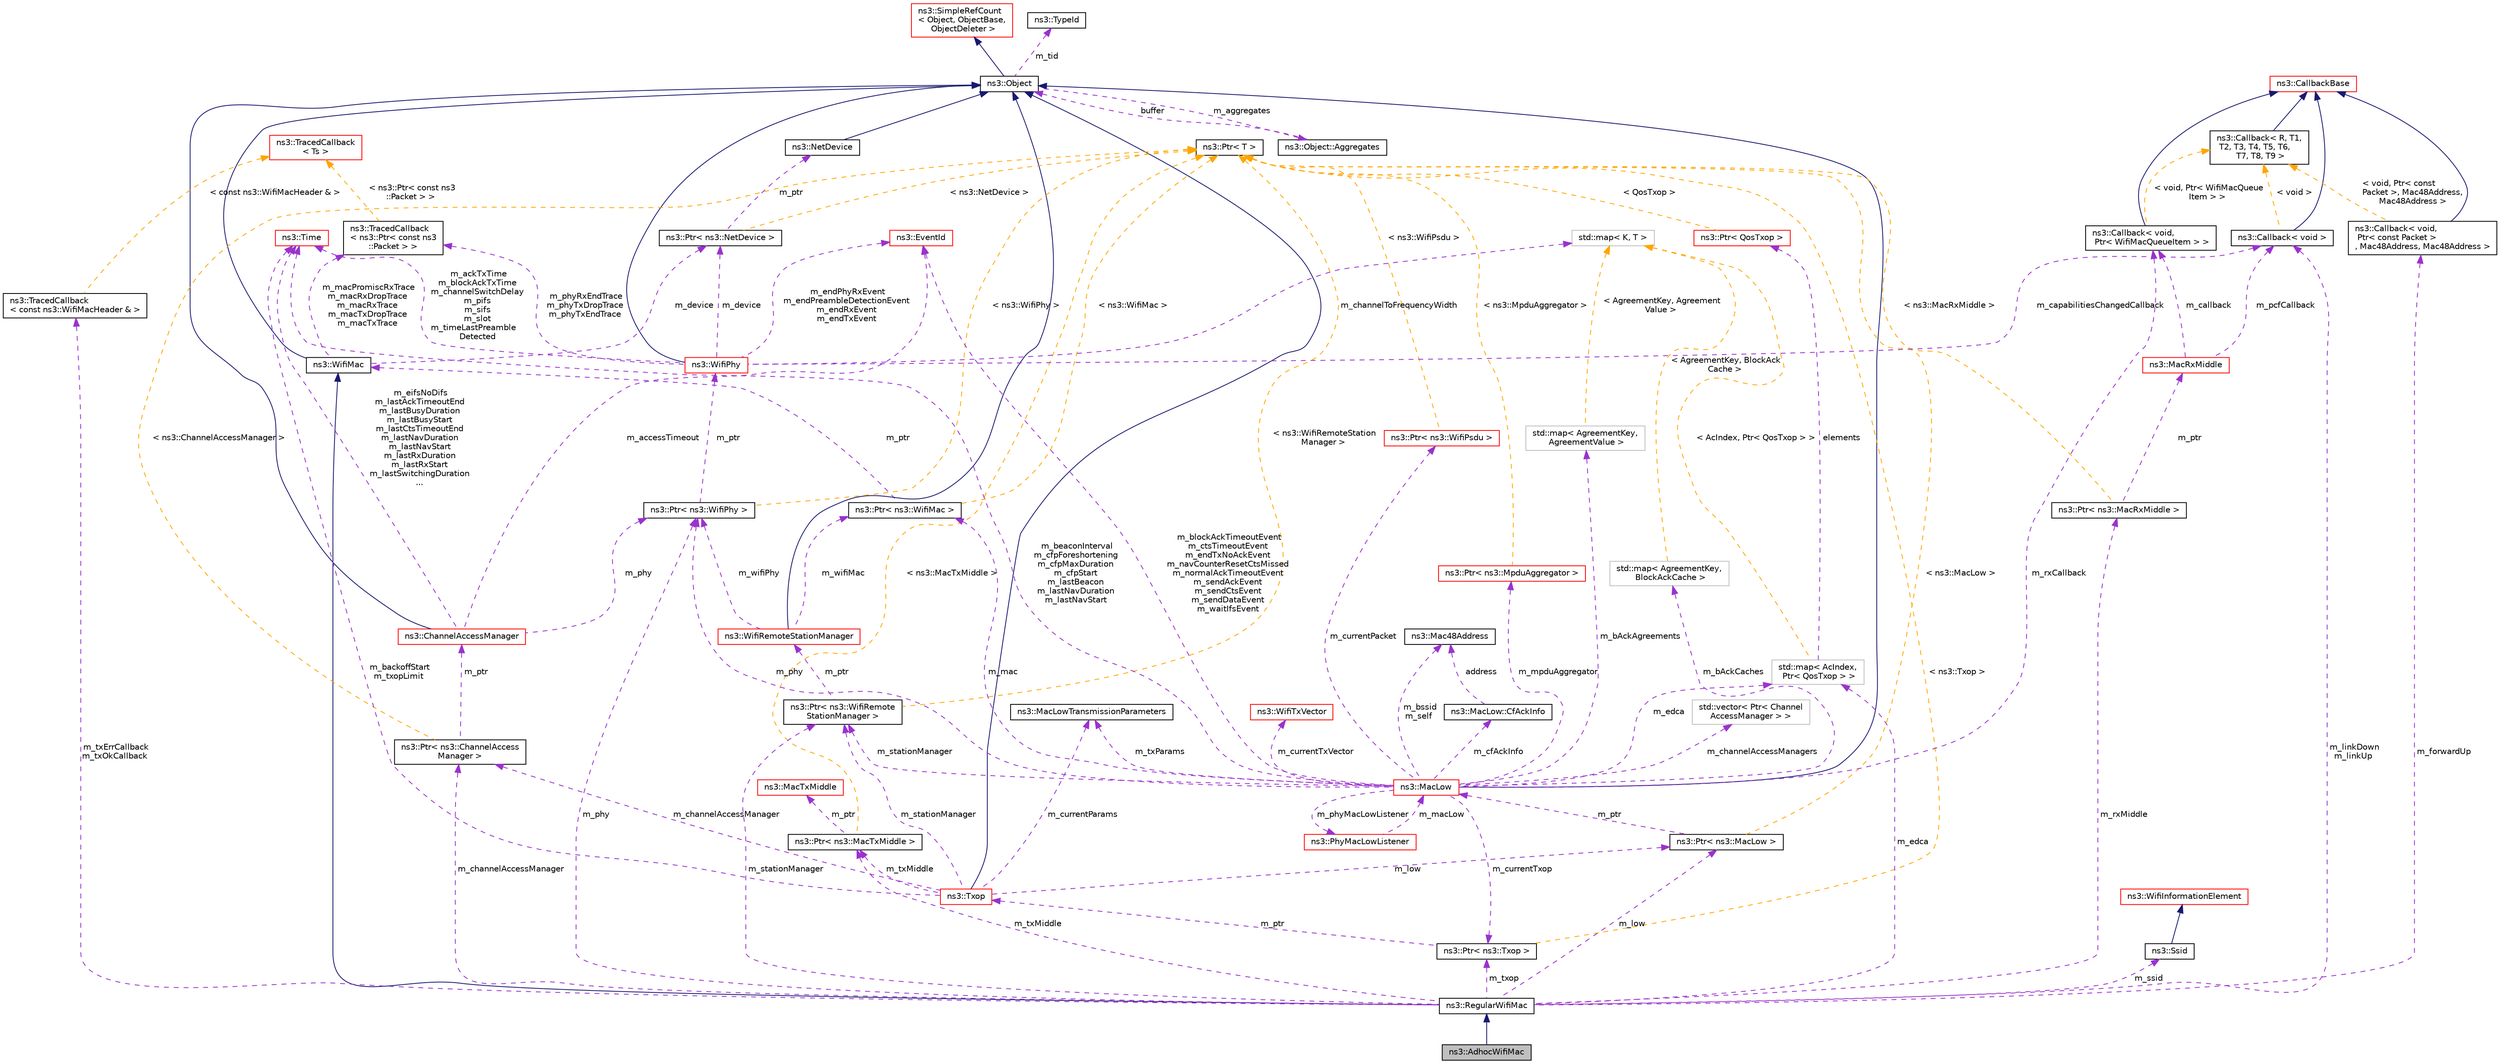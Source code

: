 digraph "ns3::AdhocWifiMac"
{
 // LATEX_PDF_SIZE
  edge [fontname="Helvetica",fontsize="10",labelfontname="Helvetica",labelfontsize="10"];
  node [fontname="Helvetica",fontsize="10",shape=record];
  Node1 [label="ns3::AdhocWifiMac",height=0.2,width=0.4,color="black", fillcolor="grey75", style="filled", fontcolor="black",tooltip="Wifi MAC high model for an ad-hoc Wifi MAC."];
  Node2 -> Node1 [dir="back",color="midnightblue",fontsize="10",style="solid",fontname="Helvetica"];
  Node2 [label="ns3::RegularWifiMac",height=0.2,width=0.4,color="black", fillcolor="white", style="filled",URL="$classns3_1_1_regular_wifi_mac.html",tooltip="base class for all MAC-level wifi objects."];
  Node3 -> Node2 [dir="back",color="midnightblue",fontsize="10",style="solid",fontname="Helvetica"];
  Node3 [label="ns3::WifiMac",height=0.2,width=0.4,color="black", fillcolor="white", style="filled",URL="$classns3_1_1_wifi_mac.html",tooltip="base class for all MAC-level wifi objects."];
  Node4 -> Node3 [dir="back",color="midnightblue",fontsize="10",style="solid",fontname="Helvetica"];
  Node4 [label="ns3::Object",height=0.2,width=0.4,color="black", fillcolor="white", style="filled",URL="$classns3_1_1_object.html",tooltip="A base class which provides memory management and object aggregation."];
  Node5 -> Node4 [dir="back",color="midnightblue",fontsize="10",style="solid",fontname="Helvetica"];
  Node5 [label="ns3::SimpleRefCount\l\< Object, ObjectBase,\l ObjectDeleter \>",height=0.2,width=0.4,color="red", fillcolor="white", style="filled",URL="$classns3_1_1_simple_ref_count.html",tooltip=" "];
  Node9 -> Node4 [dir="back",color="darkorchid3",fontsize="10",style="dashed",label=" m_tid" ,fontname="Helvetica"];
  Node9 [label="ns3::TypeId",height=0.2,width=0.4,color="black", fillcolor="white", style="filled",URL="$classns3_1_1_type_id.html",tooltip="a unique identifier for an interface."];
  Node10 -> Node4 [dir="back",color="darkorchid3",fontsize="10",style="dashed",label=" m_aggregates" ,fontname="Helvetica"];
  Node10 [label="ns3::Object::Aggregates",height=0.2,width=0.4,color="black", fillcolor="white", style="filled",URL="$structns3_1_1_object_1_1_aggregates.html",tooltip="The list of Objects aggregated to this one."];
  Node4 -> Node10 [dir="back",color="darkorchid3",fontsize="10",style="dashed",label=" buffer" ,fontname="Helvetica"];
  Node11 -> Node3 [dir="back",color="darkorchid3",fontsize="10",style="dashed",label=" m_macPromiscRxTrace\nm_macRxDropTrace\nm_macRxTrace\nm_macTxDropTrace\nm_macTxTrace" ,fontname="Helvetica"];
  Node11 [label="ns3::TracedCallback\l\< ns3::Ptr\< const ns3\l::Packet \> \>",height=0.2,width=0.4,color="black", fillcolor="white", style="filled",URL="$classns3_1_1_traced_callback.html",tooltip=" "];
  Node12 -> Node11 [dir="back",color="orange",fontsize="10",style="dashed",label=" \< ns3::Ptr\< const ns3\l::Packet \> \>" ,fontname="Helvetica"];
  Node12 [label="ns3::TracedCallback\l\< Ts \>",height=0.2,width=0.4,color="red", fillcolor="white", style="filled",URL="$classns3_1_1_traced_callback.html",tooltip="Forward calls to a chain of Callback."];
  Node23 -> Node3 [dir="back",color="darkorchid3",fontsize="10",style="dashed",label=" m_device" ,fontname="Helvetica"];
  Node23 [label="ns3::Ptr\< ns3::NetDevice \>",height=0.2,width=0.4,color="black", fillcolor="white", style="filled",URL="$classns3_1_1_ptr.html",tooltip=" "];
  Node24 -> Node23 [dir="back",color="darkorchid3",fontsize="10",style="dashed",label=" m_ptr" ,fontname="Helvetica"];
  Node24 [label="ns3::NetDevice",height=0.2,width=0.4,color="black", fillcolor="white", style="filled",URL="$classns3_1_1_net_device.html",tooltip="Network layer to device interface."];
  Node4 -> Node24 [dir="back",color="midnightblue",fontsize="10",style="solid",fontname="Helvetica"];
  Node19 -> Node23 [dir="back",color="orange",fontsize="10",style="dashed",label=" \< ns3::NetDevice \>" ,fontname="Helvetica"];
  Node19 [label="ns3::Ptr\< T \>",height=0.2,width=0.4,color="black", fillcolor="white", style="filled",URL="$classns3_1_1_ptr.html",tooltip="Smart pointer class similar to boost::intrusive_ptr."];
  Node25 -> Node2 [dir="back",color="darkorchid3",fontsize="10",style="dashed",label=" m_low" ,fontname="Helvetica"];
  Node25 [label="ns3::Ptr\< ns3::MacLow \>",height=0.2,width=0.4,color="black", fillcolor="white", style="filled",URL="$classns3_1_1_ptr.html",tooltip=" "];
  Node26 -> Node25 [dir="back",color="darkorchid3",fontsize="10",style="dashed",label=" m_ptr" ,fontname="Helvetica"];
  Node26 [label="ns3::MacLow",height=0.2,width=0.4,color="red", fillcolor="white", style="filled",URL="$classns3_1_1_mac_low.html",tooltip="handle RTS/CTS/Data/Ack transactions."];
  Node4 -> Node26 [dir="back",color="midnightblue",fontsize="10",style="solid",fontname="Helvetica"];
  Node27 -> Node26 [dir="back",color="darkorchid3",fontsize="10",style="dashed",label=" m_bssid\nm_self" ,fontname="Helvetica"];
  Node27 [label="ns3::Mac48Address",height=0.2,width=0.4,color="black", fillcolor="white", style="filled",URL="$classns3_1_1_mac48_address.html",tooltip="an EUI-48 address"];
  Node28 -> Node26 [dir="back",color="darkorchid3",fontsize="10",style="dashed",label=" m_mac" ,fontname="Helvetica"];
  Node28 [label="ns3::Ptr\< ns3::WifiMac \>",height=0.2,width=0.4,color="black", fillcolor="white", style="filled",URL="$classns3_1_1_ptr.html",tooltip=" "];
  Node3 -> Node28 [dir="back",color="darkorchid3",fontsize="10",style="dashed",label=" m_ptr" ,fontname="Helvetica"];
  Node19 -> Node28 [dir="back",color="orange",fontsize="10",style="dashed",label=" \< ns3::WifiMac \>" ,fontname="Helvetica"];
  Node29 -> Node26 [dir="back",color="darkorchid3",fontsize="10",style="dashed",label=" m_currentTxVector" ,fontname="Helvetica"];
  Node29 [label="ns3::WifiTxVector",height=0.2,width=0.4,color="red", fillcolor="white", style="filled",URL="$classns3_1_1_wifi_tx_vector.html",tooltip="This class mimics the TXVECTOR which is to be passed to the PHY in order to define the parameters whi..."];
  Node36 -> Node26 [dir="back",color="darkorchid3",fontsize="10",style="dashed",label=" m_rxCallback" ,fontname="Helvetica"];
  Node36 [label="ns3::Callback\< void,\l Ptr\< WifiMacQueueItem \> \>",height=0.2,width=0.4,color="black", fillcolor="white", style="filled",URL="$classns3_1_1_callback.html",tooltip=" "];
  Node15 -> Node36 [dir="back",color="midnightblue",fontsize="10",style="solid",fontname="Helvetica"];
  Node15 [label="ns3::CallbackBase",height=0.2,width=0.4,color="red", fillcolor="white", style="filled",URL="$classns3_1_1_callback_base.html",tooltip="Base class for Callback class."];
  Node20 -> Node36 [dir="back",color="orange",fontsize="10",style="dashed",label=" \< void, Ptr\< WifiMacQueue\lItem \> \>" ,fontname="Helvetica"];
  Node20 [label="ns3::Callback\< R, T1,\l T2, T3, T4, T5, T6,\l T7, T8, T9 \>",height=0.2,width=0.4,color="black", fillcolor="white", style="filled",URL="$classns3_1_1_callback.html",tooltip="Callback template class."];
  Node15 -> Node20 [dir="back",color="midnightblue",fontsize="10",style="solid",fontname="Helvetica"];
  Node37 -> Node26 [dir="back",color="darkorchid3",fontsize="10",style="dashed",label=" m_currentPacket" ,fontname="Helvetica"];
  Node37 [label="ns3::Ptr\< ns3::WifiPsdu \>",height=0.2,width=0.4,color="red", fillcolor="white", style="filled",URL="$classns3_1_1_ptr.html",tooltip=" "];
  Node19 -> Node37 [dir="back",color="orange",fontsize="10",style="dashed",label=" \< ns3::WifiPsdu \>" ,fontname="Helvetica"];
  Node68 -> Node26 [dir="back",color="darkorchid3",fontsize="10",style="dashed",label=" m_mpduAggregator" ,fontname="Helvetica"];
  Node68 [label="ns3::Ptr\< ns3::MpduAggregator \>",height=0.2,width=0.4,color="red", fillcolor="white", style="filled",URL="$classns3_1_1_ptr.html",tooltip=" "];
  Node19 -> Node68 [dir="back",color="orange",fontsize="10",style="dashed",label=" \< ns3::MpduAggregator \>" ,fontname="Helvetica"];
  Node75 -> Node26 [dir="back",color="darkorchid3",fontsize="10",style="dashed",label=" m_stationManager" ,fontname="Helvetica"];
  Node75 [label="ns3::Ptr\< ns3::WifiRemote\lStationManager \>",height=0.2,width=0.4,color="black", fillcolor="white", style="filled",URL="$classns3_1_1_ptr.html",tooltip=" "];
  Node76 -> Node75 [dir="back",color="darkorchid3",fontsize="10",style="dashed",label=" m_ptr" ,fontname="Helvetica"];
  Node76 [label="ns3::WifiRemoteStationManager",height=0.2,width=0.4,color="red", fillcolor="white", style="filled",URL="$classns3_1_1_wifi_remote_station_manager.html",tooltip="hold a list of per-remote-station state."];
  Node4 -> Node76 [dir="back",color="midnightblue",fontsize="10",style="solid",fontname="Helvetica"];
  Node28 -> Node76 [dir="back",color="darkorchid3",fontsize="10",style="dashed",label=" m_wifiMac" ,fontname="Helvetica"];
  Node95 -> Node76 [dir="back",color="darkorchid3",fontsize="10",style="dashed",label=" m_wifiPhy" ,fontname="Helvetica"];
  Node95 [label="ns3::Ptr\< ns3::WifiPhy \>",height=0.2,width=0.4,color="black", fillcolor="white", style="filled",URL="$classns3_1_1_ptr.html",tooltip=" "];
  Node96 -> Node95 [dir="back",color="darkorchid3",fontsize="10",style="dashed",label=" m_ptr" ,fontname="Helvetica"];
  Node96 [label="ns3::WifiPhy",height=0.2,width=0.4,color="red", fillcolor="white", style="filled",URL="$classns3_1_1_wifi_phy.html",tooltip="802.11 PHY layer model"];
  Node4 -> Node96 [dir="back",color="midnightblue",fontsize="10",style="solid",fontname="Helvetica"];
  Node11 -> Node96 [dir="back",color="darkorchid3",fontsize="10",style="dashed",label=" m_phyRxEndTrace\nm_phyTxDropTrace\nm_phyTxEndTrace" ,fontname="Helvetica"];
  Node34 -> Node96 [dir="back",color="darkorchid3",fontsize="10",style="dashed",label=" m_channelToFrequencyWidth" ,fontname="Helvetica"];
  Node34 [label="std::map\< K, T \>",height=0.2,width=0.4,color="grey75", fillcolor="white", style="filled",tooltip=" "];
  Node112 -> Node96 [dir="back",color="darkorchid3",fontsize="10",style="dashed",label=" m_endPhyRxEvent\nm_endPreambleDetectionEvent\nm_endRxEvent\nm_endTxEvent" ,fontname="Helvetica"];
  Node112 [label="ns3::EventId",height=0.2,width=0.4,color="red", fillcolor="white", style="filled",URL="$classns3_1_1_event_id.html",tooltip="An identifier for simulation events."];
  Node23 -> Node96 [dir="back",color="darkorchid3",fontsize="10",style="dashed",label=" m_device" ,fontname="Helvetica"];
  Node47 -> Node96 [dir="back",color="darkorchid3",fontsize="10",style="dashed",label=" m_ackTxTime\nm_blockAckTxTime\nm_channelSwitchDelay\nm_pifs\nm_sifs\nm_slot\nm_timeLastPreamble\lDetected" ,fontname="Helvetica"];
  Node47 [label="ns3::Time",height=0.2,width=0.4,color="red", fillcolor="white", style="filled",URL="$classns3_1_1_time.html",tooltip="Simulation virtual time values and global simulation resolution."];
  Node128 -> Node96 [dir="back",color="darkorchid3",fontsize="10",style="dashed",label=" m_capabilitiesChangedCallback" ,fontname="Helvetica"];
  Node128 [label="ns3::Callback\< void \>",height=0.2,width=0.4,color="black", fillcolor="white", style="filled",URL="$classns3_1_1_callback.html",tooltip=" "];
  Node15 -> Node128 [dir="back",color="midnightblue",fontsize="10",style="solid",fontname="Helvetica"];
  Node20 -> Node128 [dir="back",color="orange",fontsize="10",style="dashed",label=" \< void \>" ,fontname="Helvetica"];
  Node19 -> Node95 [dir="back",color="orange",fontsize="10",style="dashed",label=" \< ns3::WifiPhy \>" ,fontname="Helvetica"];
  Node19 -> Node75 [dir="back",color="orange",fontsize="10",style="dashed",label=" \< ns3::WifiRemoteStation\lManager \>" ,fontname="Helvetica"];
  Node70 -> Node26 [dir="back",color="darkorchid3",fontsize="10",style="dashed",label=" m_edca" ,fontname="Helvetica"];
  Node70 [label="std::map\< AcIndex,\l Ptr\< QosTxop \> \>",height=0.2,width=0.4,color="grey75", fillcolor="white", style="filled",tooltip=" "];
  Node71 -> Node70 [dir="back",color="darkorchid3",fontsize="10",style="dashed",label=" elements" ,fontname="Helvetica"];
  Node71 [label="ns3::Ptr\< QosTxop \>",height=0.2,width=0.4,color="red", fillcolor="white", style="filled",URL="$classns3_1_1_ptr.html",tooltip=" "];
  Node19 -> Node71 [dir="back",color="orange",fontsize="10",style="dashed",label=" \< QosTxop \>" ,fontname="Helvetica"];
  Node34 -> Node70 [dir="back",color="orange",fontsize="10",style="dashed",label=" \< AcIndex, Ptr\< QosTxop \> \>" ,fontname="Helvetica"];
  Node112 -> Node26 [dir="back",color="darkorchid3",fontsize="10",style="dashed",label=" m_blockAckTimeoutEvent\nm_ctsTimeoutEvent\nm_endTxNoAckEvent\nm_navCounterResetCtsMissed\nm_normalAckTimeoutEvent\nm_sendAckEvent\nm_sendCtsEvent\nm_sendDataEvent\nm_waitIfsEvent" ,fontname="Helvetica"];
  Node195 -> Node26 [dir="back",color="darkorchid3",fontsize="10",style="dashed",label=" m_txParams" ,fontname="Helvetica"];
  Node195 [label="ns3::MacLowTransmissionParameters",height=0.2,width=0.4,color="black", fillcolor="white", style="filled",URL="$classns3_1_1_mac_low_transmission_parameters.html",tooltip="control how a packet is transmitted."];
  Node230 -> Node26 [dir="back",color="darkorchid3",fontsize="10",style="dashed",label=" m_phyMacLowListener" ,fontname="Helvetica"];
  Node230 [label="ns3::PhyMacLowListener",height=0.2,width=0.4,color="red", fillcolor="white", style="filled",URL="$classns3_1_1_phy_mac_low_listener.html",tooltip="Listener for PHY events."];
  Node26 -> Node230 [dir="back",color="darkorchid3",fontsize="10",style="dashed",label=" m_macLow" ,fontname="Helvetica"];
  Node47 -> Node26 [dir="back",color="darkorchid3",fontsize="10",style="dashed",label=" m_beaconInterval\nm_cfpForeshortening\nm_cfpMaxDuration\nm_cfpStart\nm_lastBeacon\nm_lastNavDuration\nm_lastNavStart" ,fontname="Helvetica"];
  Node231 -> Node26 [dir="back",color="darkorchid3",fontsize="10",style="dashed",label=" m_bAckAgreements" ,fontname="Helvetica"];
  Node231 [label="std::map\< AgreementKey,\l AgreementValue \>",height=0.2,width=0.4,color="grey75", fillcolor="white", style="filled",tooltip=" "];
  Node34 -> Node231 [dir="back",color="orange",fontsize="10",style="dashed",label=" \< AgreementKey, Agreement\lValue \>" ,fontname="Helvetica"];
  Node232 -> Node26 [dir="back",color="darkorchid3",fontsize="10",style="dashed",label=" m_cfAckInfo" ,fontname="Helvetica"];
  Node232 [label="ns3::MacLow::CfAckInfo",height=0.2,width=0.4,color="black", fillcolor="white", style="filled",URL="$structns3_1_1_mac_low_1_1_cf_ack_info.html",tooltip="A struct that holds information about Ack piggybacking (CF-Ack)."];
  Node27 -> Node232 [dir="back",color="darkorchid3",fontsize="10",style="dashed",label=" address" ,fontname="Helvetica"];
  Node233 -> Node26 [dir="back",color="darkorchid3",fontsize="10",style="dashed",label=" m_bAckCaches" ,fontname="Helvetica"];
  Node233 [label="std::map\< AgreementKey,\l BlockAckCache \>",height=0.2,width=0.4,color="grey75", fillcolor="white", style="filled",tooltip=" "];
  Node34 -> Node233 [dir="back",color="orange",fontsize="10",style="dashed",label=" \< AgreementKey, BlockAck\lCache \>" ,fontname="Helvetica"];
  Node235 -> Node26 [dir="back",color="darkorchid3",fontsize="10",style="dashed",label=" m_channelAccessManagers" ,fontname="Helvetica"];
  Node235 [label="std::vector\< Ptr\< Channel\lAccessManager \> \>",height=0.2,width=0.4,color="grey75", fillcolor="white", style="filled",tooltip=" "];
  Node95 -> Node26 [dir="back",color="darkorchid3",fontsize="10",style="dashed",label=" m_phy" ,fontname="Helvetica"];
  Node237 -> Node26 [dir="back",color="darkorchid3",fontsize="10",style="dashed",label=" m_currentTxop" ,fontname="Helvetica"];
  Node237 [label="ns3::Ptr\< ns3::Txop \>",height=0.2,width=0.4,color="black", fillcolor="white", style="filled",URL="$classns3_1_1_ptr.html",tooltip=" "];
  Node73 -> Node237 [dir="back",color="darkorchid3",fontsize="10",style="dashed",label=" m_ptr" ,fontname="Helvetica"];
  Node73 [label="ns3::Txop",height=0.2,width=0.4,color="red", fillcolor="white", style="filled",URL="$classns3_1_1_txop.html",tooltip="Handle packet fragmentation and retransmissions for data and management frames."];
  Node4 -> Node73 [dir="back",color="midnightblue",fontsize="10",style="solid",fontname="Helvetica"];
  Node25 -> Node73 [dir="back",color="darkorchid3",fontsize="10",style="dashed",label=" m_low" ,fontname="Helvetica"];
  Node75 -> Node73 [dir="back",color="darkorchid3",fontsize="10",style="dashed",label=" m_stationManager" ,fontname="Helvetica"];
  Node195 -> Node73 [dir="back",color="darkorchid3",fontsize="10",style="dashed",label=" m_currentParams" ,fontname="Helvetica"];
  Node47 -> Node73 [dir="back",color="darkorchid3",fontsize="10",style="dashed",label=" m_backoffStart\nm_txopLimit" ,fontname="Helvetica"];
  Node196 -> Node73 [dir="back",color="darkorchid3",fontsize="10",style="dashed",label=" m_channelAccessManager" ,fontname="Helvetica"];
  Node196 [label="ns3::Ptr\< ns3::ChannelAccess\lManager \>",height=0.2,width=0.4,color="black", fillcolor="white", style="filled",URL="$classns3_1_1_ptr.html",tooltip=" "];
  Node197 -> Node196 [dir="back",color="darkorchid3",fontsize="10",style="dashed",label=" m_ptr" ,fontname="Helvetica"];
  Node197 [label="ns3::ChannelAccessManager",height=0.2,width=0.4,color="red", fillcolor="white", style="filled",URL="$classns3_1_1_channel_access_manager.html",tooltip="Manage a set of ns3::Txop."];
  Node4 -> Node197 [dir="back",color="midnightblue",fontsize="10",style="solid",fontname="Helvetica"];
  Node112 -> Node197 [dir="back",color="darkorchid3",fontsize="10",style="dashed",label=" m_accessTimeout" ,fontname="Helvetica"];
  Node47 -> Node197 [dir="back",color="darkorchid3",fontsize="10",style="dashed",label=" m_eifsNoDifs\nm_lastAckTimeoutEnd\nm_lastBusyDuration\nm_lastBusyStart\nm_lastCtsTimeoutEnd\nm_lastNavDuration\nm_lastNavStart\nm_lastRxDuration\nm_lastRxStart\nm_lastSwitchingDuration\n..." ,fontname="Helvetica"];
  Node95 -> Node197 [dir="back",color="darkorchid3",fontsize="10",style="dashed",label=" m_phy" ,fontname="Helvetica"];
  Node19 -> Node196 [dir="back",color="orange",fontsize="10",style="dashed",label=" \< ns3::ChannelAccessManager \>" ,fontname="Helvetica"];
  Node206 -> Node73 [dir="back",color="darkorchid3",fontsize="10",style="dashed",label=" m_txMiddle" ,fontname="Helvetica"];
  Node206 [label="ns3::Ptr\< ns3::MacTxMiddle \>",height=0.2,width=0.4,color="black", fillcolor="white", style="filled",URL="$classns3_1_1_ptr.html",tooltip=" "];
  Node207 -> Node206 [dir="back",color="darkorchid3",fontsize="10",style="dashed",label=" m_ptr" ,fontname="Helvetica"];
  Node207 [label="ns3::MacTxMiddle",height=0.2,width=0.4,color="red", fillcolor="white", style="filled",URL="$classns3_1_1_mac_tx_middle.html",tooltip="Handles sequence numbering of IEEE 802.11 data frames."];
  Node19 -> Node206 [dir="back",color="orange",fontsize="10",style="dashed",label=" \< ns3::MacTxMiddle \>" ,fontname="Helvetica"];
  Node19 -> Node237 [dir="back",color="orange",fontsize="10",style="dashed",label=" \< ns3::Txop \>" ,fontname="Helvetica"];
  Node19 -> Node25 [dir="back",color="orange",fontsize="10",style="dashed",label=" \< ns3::MacLow \>" ,fontname="Helvetica"];
  Node240 -> Node2 [dir="back",color="darkorchid3",fontsize="10",style="dashed",label=" m_ssid" ,fontname="Helvetica"];
  Node240 [label="ns3::Ssid",height=0.2,width=0.4,color="black", fillcolor="white", style="filled",URL="$classns3_1_1_ssid.html",tooltip="The IEEE 802.11 SSID Information Element."];
  Node82 -> Node240 [dir="back",color="midnightblue",fontsize="10",style="solid",fontname="Helvetica"];
  Node82 [label="ns3::WifiInformationElement",height=0.2,width=0.4,color="red", fillcolor="white", style="filled",URL="$classns3_1_1_wifi_information_element.html",tooltip="Information element, as defined in 802.11-2007 standard."];
  Node75 -> Node2 [dir="back",color="darkorchid3",fontsize="10",style="dashed",label=" m_stationManager" ,fontname="Helvetica"];
  Node241 -> Node2 [dir="back",color="darkorchid3",fontsize="10",style="dashed",label=" m_txErrCallback\nm_txOkCallback" ,fontname="Helvetica"];
  Node241 [label="ns3::TracedCallback\l\< const ns3::WifiMacHeader & \>",height=0.2,width=0.4,color="black", fillcolor="white", style="filled",URL="$classns3_1_1_traced_callback.html",tooltip=" "];
  Node12 -> Node241 [dir="back",color="orange",fontsize="10",style="dashed",label=" \< const ns3::WifiMacHeader & \>" ,fontname="Helvetica"];
  Node70 -> Node2 [dir="back",color="darkorchid3",fontsize="10",style="dashed",label=" m_edca" ,fontname="Helvetica"];
  Node196 -> Node2 [dir="back",color="darkorchid3",fontsize="10",style="dashed",label=" m_channelAccessManager" ,fontname="Helvetica"];
  Node128 -> Node2 [dir="back",color="darkorchid3",fontsize="10",style="dashed",label=" m_linkDown\nm_linkUp" ,fontname="Helvetica"];
  Node242 -> Node2 [dir="back",color="darkorchid3",fontsize="10",style="dashed",label=" m_rxMiddle" ,fontname="Helvetica"];
  Node242 [label="ns3::Ptr\< ns3::MacRxMiddle \>",height=0.2,width=0.4,color="black", fillcolor="white", style="filled",URL="$classns3_1_1_ptr.html",tooltip=" "];
  Node243 -> Node242 [dir="back",color="darkorchid3",fontsize="10",style="dashed",label=" m_ptr" ,fontname="Helvetica"];
  Node243 [label="ns3::MacRxMiddle",height=0.2,width=0.4,color="red", fillcolor="white", style="filled",URL="$classns3_1_1_mac_rx_middle.html",tooltip="This class handles duplicate detection and recomposition of fragments."];
  Node36 -> Node243 [dir="back",color="darkorchid3",fontsize="10",style="dashed",label=" m_callback" ,fontname="Helvetica"];
  Node128 -> Node243 [dir="back",color="darkorchid3",fontsize="10",style="dashed",label=" m_pcfCallback" ,fontname="Helvetica"];
  Node19 -> Node242 [dir="back",color="orange",fontsize="10",style="dashed",label=" \< ns3::MacRxMiddle \>" ,fontname="Helvetica"];
  Node249 -> Node2 [dir="back",color="darkorchid3",fontsize="10",style="dashed",label=" m_forwardUp" ,fontname="Helvetica"];
  Node249 [label="ns3::Callback\< void,\l Ptr\< const Packet \>\l, Mac48Address, Mac48Address \>",height=0.2,width=0.4,color="black", fillcolor="white", style="filled",URL="$classns3_1_1_callback.html",tooltip=" "];
  Node15 -> Node249 [dir="back",color="midnightblue",fontsize="10",style="solid",fontname="Helvetica"];
  Node20 -> Node249 [dir="back",color="orange",fontsize="10",style="dashed",label=" \< void, Ptr\< const\l Packet \>, Mac48Address,\l Mac48Address \>" ,fontname="Helvetica"];
  Node95 -> Node2 [dir="back",color="darkorchid3",fontsize="10",style="dashed",label=" m_phy" ,fontname="Helvetica"];
  Node206 -> Node2 [dir="back",color="darkorchid3",fontsize="10",style="dashed",label=" m_txMiddle" ,fontname="Helvetica"];
  Node237 -> Node2 [dir="back",color="darkorchid3",fontsize="10",style="dashed",label=" m_txop" ,fontname="Helvetica"];
}
